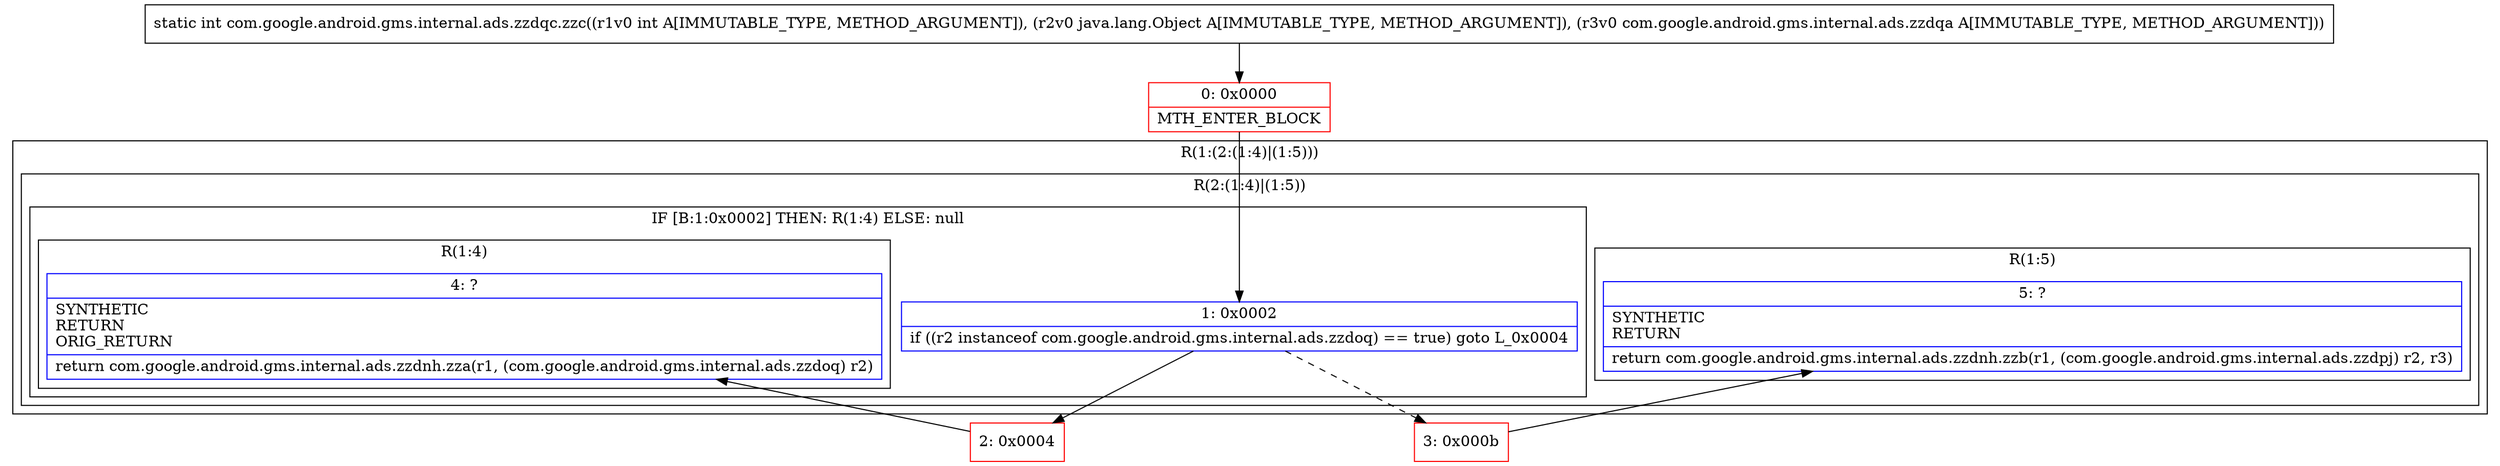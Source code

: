 digraph "CFG forcom.google.android.gms.internal.ads.zzdqc.zzc(ILjava\/lang\/Object;Lcom\/google\/android\/gms\/internal\/ads\/zzdqa;)I" {
subgraph cluster_Region_874435089 {
label = "R(1:(2:(1:4)|(1:5)))";
node [shape=record,color=blue];
subgraph cluster_Region_2114494820 {
label = "R(2:(1:4)|(1:5))";
node [shape=record,color=blue];
subgraph cluster_IfRegion_1539348217 {
label = "IF [B:1:0x0002] THEN: R(1:4) ELSE: null";
node [shape=record,color=blue];
Node_1 [shape=record,label="{1\:\ 0x0002|if ((r2 instanceof com.google.android.gms.internal.ads.zzdoq) == true) goto L_0x0004\l}"];
subgraph cluster_Region_716477158 {
label = "R(1:4)";
node [shape=record,color=blue];
Node_4 [shape=record,label="{4\:\ ?|SYNTHETIC\lRETURN\lORIG_RETURN\l|return com.google.android.gms.internal.ads.zzdnh.zza(r1, (com.google.android.gms.internal.ads.zzdoq) r2)\l}"];
}
}
subgraph cluster_Region_1752716283 {
label = "R(1:5)";
node [shape=record,color=blue];
Node_5 [shape=record,label="{5\:\ ?|SYNTHETIC\lRETURN\l|return com.google.android.gms.internal.ads.zzdnh.zzb(r1, (com.google.android.gms.internal.ads.zzdpj) r2, r3)\l}"];
}
}
}
Node_0 [shape=record,color=red,label="{0\:\ 0x0000|MTH_ENTER_BLOCK\l}"];
Node_2 [shape=record,color=red,label="{2\:\ 0x0004}"];
Node_3 [shape=record,color=red,label="{3\:\ 0x000b}"];
MethodNode[shape=record,label="{static int com.google.android.gms.internal.ads.zzdqc.zzc((r1v0 int A[IMMUTABLE_TYPE, METHOD_ARGUMENT]), (r2v0 java.lang.Object A[IMMUTABLE_TYPE, METHOD_ARGUMENT]), (r3v0 com.google.android.gms.internal.ads.zzdqa A[IMMUTABLE_TYPE, METHOD_ARGUMENT])) }"];
MethodNode -> Node_0;
Node_1 -> Node_2;
Node_1 -> Node_3[style=dashed];
Node_0 -> Node_1;
Node_2 -> Node_4;
Node_3 -> Node_5;
}

